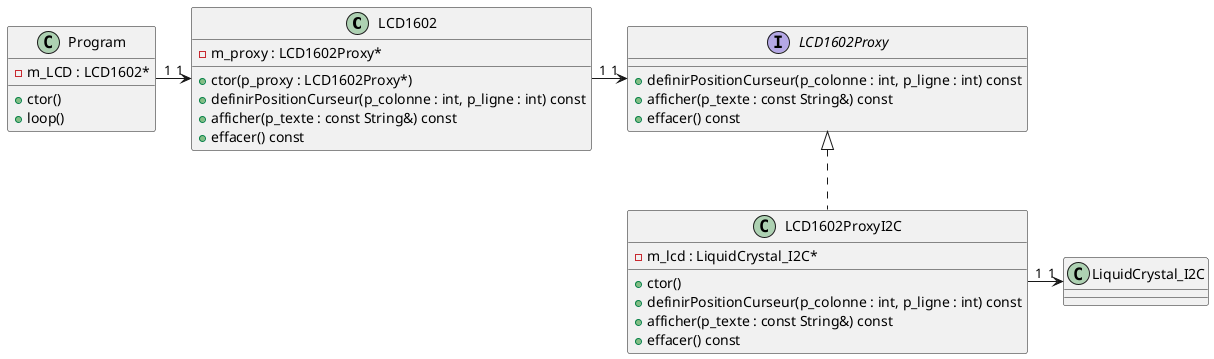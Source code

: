 @startuml diagramme_classes_LCD


class LCD1602 {
    + ctor(p_proxy : LCD1602Proxy*)
    + definirPositionCurseur(p_colonne : int, p_ligne : int) const
    + afficher(p_texte : const String&) const
    + effacer() const
    - m_proxy : LCD1602Proxy*
}

interface LCD1602Proxy {
    + definirPositionCurseur(p_colonne : int, p_ligne : int) const
    + afficher(p_texte : const String&) const
    + effacer() const
}

class LCD1602ProxyI2C {
    + ctor()
    + definirPositionCurseur(p_colonne : int, p_ligne : int) const
    + afficher(p_texte : const String&) const
    + effacer() const
    - m_lcd : LiquidCrystal_I2C*
}

class Program {
    + ctor()
    + loop()
    - m_LCD : LCD1602*
}

LCD1602 "1" -right-> "1" LCD1602Proxy
LCD1602Proxy <|.. LCD1602ProxyI2C
LCD1602ProxyI2C "1" -right-> "1" LiquidCrystal_I2C
Program  "1" -right-> "1" LCD1602
@enduml